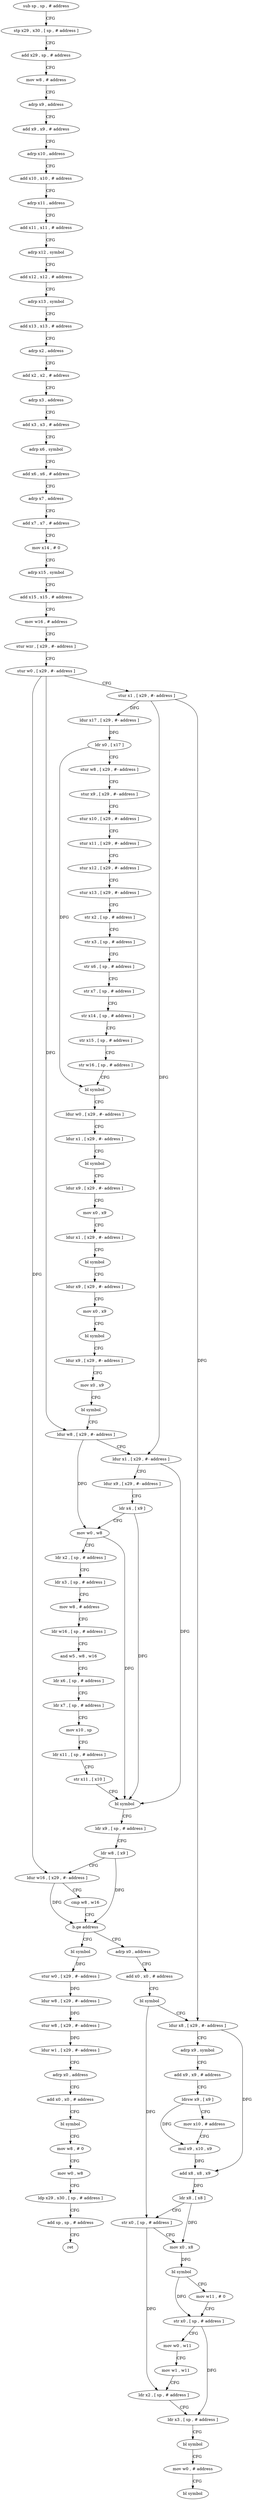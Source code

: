 digraph "func" {
"4199996" [label = "sub sp , sp , # address" ]
"4200000" [label = "stp x29 , x30 , [ sp , # address ]" ]
"4200004" [label = "add x29 , sp , # address" ]
"4200008" [label = "mov w8 , # address" ]
"4200012" [label = "adrp x9 , address" ]
"4200016" [label = "add x9 , x9 , # address" ]
"4200020" [label = "adrp x10 , address" ]
"4200024" [label = "add x10 , x10 , # address" ]
"4200028" [label = "adrp x11 , address" ]
"4200032" [label = "add x11 , x11 , # address" ]
"4200036" [label = "adrp x12 , symbol" ]
"4200040" [label = "add x12 , x12 , # address" ]
"4200044" [label = "adrp x13 , symbol" ]
"4200048" [label = "add x13 , x13 , # address" ]
"4200052" [label = "adrp x2 , address" ]
"4200056" [label = "add x2 , x2 , # address" ]
"4200060" [label = "adrp x3 , address" ]
"4200064" [label = "add x3 , x3 , # address" ]
"4200068" [label = "adrp x6 , symbol" ]
"4200072" [label = "add x6 , x6 , # address" ]
"4200076" [label = "adrp x7 , address" ]
"4200080" [label = "add x7 , x7 , # address" ]
"4200084" [label = "mov x14 , # 0" ]
"4200088" [label = "adrp x15 , symbol" ]
"4200092" [label = "add x15 , x15 , # address" ]
"4200096" [label = "mov w16 , # address" ]
"4200100" [label = "stur wzr , [ x29 , #- address ]" ]
"4200104" [label = "stur w0 , [ x29 , #- address ]" ]
"4200108" [label = "stur x1 , [ x29 , #- address ]" ]
"4200112" [label = "ldur x17 , [ x29 , #- address ]" ]
"4200116" [label = "ldr x0 , [ x17 ]" ]
"4200120" [label = "stur w8 , [ x29 , #- address ]" ]
"4200124" [label = "stur x9 , [ x29 , #- address ]" ]
"4200128" [label = "stur x10 , [ x29 , #- address ]" ]
"4200132" [label = "stur x11 , [ x29 , #- address ]" ]
"4200136" [label = "stur x12 , [ x29 , #- address ]" ]
"4200140" [label = "stur x13 , [ x29 , #- address ]" ]
"4200144" [label = "str x2 , [ sp , # address ]" ]
"4200148" [label = "str x3 , [ sp , # address ]" ]
"4200152" [label = "str x6 , [ sp , # address ]" ]
"4200156" [label = "str x7 , [ sp , # address ]" ]
"4200160" [label = "str x14 , [ sp , # address ]" ]
"4200164" [label = "str x15 , [ sp , # address ]" ]
"4200168" [label = "str w16 , [ sp , # address ]" ]
"4200172" [label = "bl symbol" ]
"4200176" [label = "ldur w0 , [ x29 , #- address ]" ]
"4200180" [label = "ldur x1 , [ x29 , #- address ]" ]
"4200184" [label = "bl symbol" ]
"4200188" [label = "ldur x9 , [ x29 , #- address ]" ]
"4200192" [label = "mov x0 , x9" ]
"4200196" [label = "ldur x1 , [ x29 , #- address ]" ]
"4200200" [label = "bl symbol" ]
"4200204" [label = "ldur x9 , [ x29 , #- address ]" ]
"4200208" [label = "mov x0 , x9" ]
"4200212" [label = "bl symbol" ]
"4200216" [label = "ldur x9 , [ x29 , #- address ]" ]
"4200220" [label = "mov x0 , x9" ]
"4200224" [label = "bl symbol" ]
"4200228" [label = "ldur w8 , [ x29 , #- address ]" ]
"4200232" [label = "ldur x1 , [ x29 , #- address ]" ]
"4200236" [label = "ldur x9 , [ x29 , #- address ]" ]
"4200240" [label = "ldr x4 , [ x9 ]" ]
"4200244" [label = "mov w0 , w8" ]
"4200248" [label = "ldr x2 , [ sp , # address ]" ]
"4200252" [label = "ldr x3 , [ sp , # address ]" ]
"4200256" [label = "mov w8 , # address" ]
"4200260" [label = "ldr w16 , [ sp , # address ]" ]
"4200264" [label = "and w5 , w8 , w16" ]
"4200268" [label = "ldr x6 , [ sp , # address ]" ]
"4200272" [label = "ldr x7 , [ sp , # address ]" ]
"4200276" [label = "mov x10 , sp" ]
"4200280" [label = "ldr x11 , [ sp , # address ]" ]
"4200284" [label = "str x11 , [ x10 ]" ]
"4200288" [label = "bl symbol" ]
"4200292" [label = "ldr x9 , [ sp , # address ]" ]
"4200296" [label = "ldr w8 , [ x9 ]" ]
"4200300" [label = "ldur w16 , [ x29 , #- address ]" ]
"4200304" [label = "cmp w8 , w16" ]
"4200308" [label = "b.ge address" ]
"4200404" [label = "bl symbol" ]
"4200312" [label = "adrp x0 , address" ]
"4200408" [label = "stur w0 , [ x29 , #- address ]" ]
"4200412" [label = "ldur w8 , [ x29 , #- address ]" ]
"4200416" [label = "stur w8 , [ x29 , #- address ]" ]
"4200420" [label = "ldur w1 , [ x29 , #- address ]" ]
"4200424" [label = "adrp x0 , address" ]
"4200428" [label = "add x0 , x0 , # address" ]
"4200432" [label = "bl symbol" ]
"4200436" [label = "mov w8 , # 0" ]
"4200440" [label = "mov w0 , w8" ]
"4200444" [label = "ldp x29 , x30 , [ sp , # address ]" ]
"4200448" [label = "add sp , sp , # address" ]
"4200452" [label = "ret" ]
"4200316" [label = "add x0 , x0 , # address" ]
"4200320" [label = "bl symbol" ]
"4200324" [label = "ldur x8 , [ x29 , #- address ]" ]
"4200328" [label = "adrp x9 , symbol" ]
"4200332" [label = "add x9 , x9 , # address" ]
"4200336" [label = "ldrsw x9 , [ x9 ]" ]
"4200340" [label = "mov x10 , # address" ]
"4200344" [label = "mul x9 , x10 , x9" ]
"4200348" [label = "add x8 , x8 , x9" ]
"4200352" [label = "ldr x8 , [ x8 ]" ]
"4200356" [label = "str x0 , [ sp , # address ]" ]
"4200360" [label = "mov x0 , x8" ]
"4200364" [label = "bl symbol" ]
"4200368" [label = "mov w11 , # 0" ]
"4200372" [label = "str x0 , [ sp , # address ]" ]
"4200376" [label = "mov w0 , w11" ]
"4200380" [label = "mov w1 , w11" ]
"4200384" [label = "ldr x2 , [ sp , # address ]" ]
"4200388" [label = "ldr x3 , [ sp , # address ]" ]
"4200392" [label = "bl symbol" ]
"4200396" [label = "mov w0 , # address" ]
"4200400" [label = "bl symbol" ]
"4199996" -> "4200000" [ label = "CFG" ]
"4200000" -> "4200004" [ label = "CFG" ]
"4200004" -> "4200008" [ label = "CFG" ]
"4200008" -> "4200012" [ label = "CFG" ]
"4200012" -> "4200016" [ label = "CFG" ]
"4200016" -> "4200020" [ label = "CFG" ]
"4200020" -> "4200024" [ label = "CFG" ]
"4200024" -> "4200028" [ label = "CFG" ]
"4200028" -> "4200032" [ label = "CFG" ]
"4200032" -> "4200036" [ label = "CFG" ]
"4200036" -> "4200040" [ label = "CFG" ]
"4200040" -> "4200044" [ label = "CFG" ]
"4200044" -> "4200048" [ label = "CFG" ]
"4200048" -> "4200052" [ label = "CFG" ]
"4200052" -> "4200056" [ label = "CFG" ]
"4200056" -> "4200060" [ label = "CFG" ]
"4200060" -> "4200064" [ label = "CFG" ]
"4200064" -> "4200068" [ label = "CFG" ]
"4200068" -> "4200072" [ label = "CFG" ]
"4200072" -> "4200076" [ label = "CFG" ]
"4200076" -> "4200080" [ label = "CFG" ]
"4200080" -> "4200084" [ label = "CFG" ]
"4200084" -> "4200088" [ label = "CFG" ]
"4200088" -> "4200092" [ label = "CFG" ]
"4200092" -> "4200096" [ label = "CFG" ]
"4200096" -> "4200100" [ label = "CFG" ]
"4200100" -> "4200104" [ label = "CFG" ]
"4200104" -> "4200108" [ label = "CFG" ]
"4200104" -> "4200228" [ label = "DFG" ]
"4200104" -> "4200300" [ label = "DFG" ]
"4200108" -> "4200112" [ label = "DFG" ]
"4200108" -> "4200232" [ label = "DFG" ]
"4200108" -> "4200324" [ label = "DFG" ]
"4200112" -> "4200116" [ label = "DFG" ]
"4200116" -> "4200120" [ label = "CFG" ]
"4200116" -> "4200172" [ label = "DFG" ]
"4200120" -> "4200124" [ label = "CFG" ]
"4200124" -> "4200128" [ label = "CFG" ]
"4200128" -> "4200132" [ label = "CFG" ]
"4200132" -> "4200136" [ label = "CFG" ]
"4200136" -> "4200140" [ label = "CFG" ]
"4200140" -> "4200144" [ label = "CFG" ]
"4200144" -> "4200148" [ label = "CFG" ]
"4200148" -> "4200152" [ label = "CFG" ]
"4200152" -> "4200156" [ label = "CFG" ]
"4200156" -> "4200160" [ label = "CFG" ]
"4200160" -> "4200164" [ label = "CFG" ]
"4200164" -> "4200168" [ label = "CFG" ]
"4200168" -> "4200172" [ label = "CFG" ]
"4200172" -> "4200176" [ label = "CFG" ]
"4200176" -> "4200180" [ label = "CFG" ]
"4200180" -> "4200184" [ label = "CFG" ]
"4200184" -> "4200188" [ label = "CFG" ]
"4200188" -> "4200192" [ label = "CFG" ]
"4200192" -> "4200196" [ label = "CFG" ]
"4200196" -> "4200200" [ label = "CFG" ]
"4200200" -> "4200204" [ label = "CFG" ]
"4200204" -> "4200208" [ label = "CFG" ]
"4200208" -> "4200212" [ label = "CFG" ]
"4200212" -> "4200216" [ label = "CFG" ]
"4200216" -> "4200220" [ label = "CFG" ]
"4200220" -> "4200224" [ label = "CFG" ]
"4200224" -> "4200228" [ label = "CFG" ]
"4200228" -> "4200232" [ label = "CFG" ]
"4200228" -> "4200244" [ label = "DFG" ]
"4200232" -> "4200236" [ label = "CFG" ]
"4200232" -> "4200288" [ label = "DFG" ]
"4200236" -> "4200240" [ label = "CFG" ]
"4200240" -> "4200244" [ label = "CFG" ]
"4200240" -> "4200288" [ label = "DFG" ]
"4200244" -> "4200248" [ label = "CFG" ]
"4200244" -> "4200288" [ label = "DFG" ]
"4200248" -> "4200252" [ label = "CFG" ]
"4200252" -> "4200256" [ label = "CFG" ]
"4200256" -> "4200260" [ label = "CFG" ]
"4200260" -> "4200264" [ label = "CFG" ]
"4200264" -> "4200268" [ label = "CFG" ]
"4200268" -> "4200272" [ label = "CFG" ]
"4200272" -> "4200276" [ label = "CFG" ]
"4200276" -> "4200280" [ label = "CFG" ]
"4200280" -> "4200284" [ label = "CFG" ]
"4200284" -> "4200288" [ label = "CFG" ]
"4200288" -> "4200292" [ label = "CFG" ]
"4200292" -> "4200296" [ label = "CFG" ]
"4200296" -> "4200300" [ label = "CFG" ]
"4200296" -> "4200308" [ label = "DFG" ]
"4200300" -> "4200304" [ label = "CFG" ]
"4200300" -> "4200308" [ label = "DFG" ]
"4200304" -> "4200308" [ label = "CFG" ]
"4200308" -> "4200404" [ label = "CFG" ]
"4200308" -> "4200312" [ label = "CFG" ]
"4200404" -> "4200408" [ label = "DFG" ]
"4200312" -> "4200316" [ label = "CFG" ]
"4200408" -> "4200412" [ label = "DFG" ]
"4200412" -> "4200416" [ label = "DFG" ]
"4200416" -> "4200420" [ label = "DFG" ]
"4200420" -> "4200424" [ label = "CFG" ]
"4200424" -> "4200428" [ label = "CFG" ]
"4200428" -> "4200432" [ label = "CFG" ]
"4200432" -> "4200436" [ label = "CFG" ]
"4200436" -> "4200440" [ label = "CFG" ]
"4200440" -> "4200444" [ label = "CFG" ]
"4200444" -> "4200448" [ label = "CFG" ]
"4200448" -> "4200452" [ label = "CFG" ]
"4200316" -> "4200320" [ label = "CFG" ]
"4200320" -> "4200324" [ label = "CFG" ]
"4200320" -> "4200356" [ label = "DFG" ]
"4200324" -> "4200328" [ label = "CFG" ]
"4200324" -> "4200348" [ label = "DFG" ]
"4200328" -> "4200332" [ label = "CFG" ]
"4200332" -> "4200336" [ label = "CFG" ]
"4200336" -> "4200340" [ label = "CFG" ]
"4200336" -> "4200344" [ label = "DFG" ]
"4200340" -> "4200344" [ label = "CFG" ]
"4200344" -> "4200348" [ label = "DFG" ]
"4200348" -> "4200352" [ label = "DFG" ]
"4200352" -> "4200356" [ label = "CFG" ]
"4200352" -> "4200360" [ label = "DFG" ]
"4200356" -> "4200360" [ label = "CFG" ]
"4200356" -> "4200384" [ label = "DFG" ]
"4200360" -> "4200364" [ label = "DFG" ]
"4200364" -> "4200368" [ label = "CFG" ]
"4200364" -> "4200372" [ label = "DFG" ]
"4200368" -> "4200372" [ label = "CFG" ]
"4200372" -> "4200376" [ label = "CFG" ]
"4200372" -> "4200388" [ label = "DFG" ]
"4200376" -> "4200380" [ label = "CFG" ]
"4200380" -> "4200384" [ label = "CFG" ]
"4200384" -> "4200388" [ label = "CFG" ]
"4200388" -> "4200392" [ label = "CFG" ]
"4200392" -> "4200396" [ label = "CFG" ]
"4200396" -> "4200400" [ label = "CFG" ]
}
